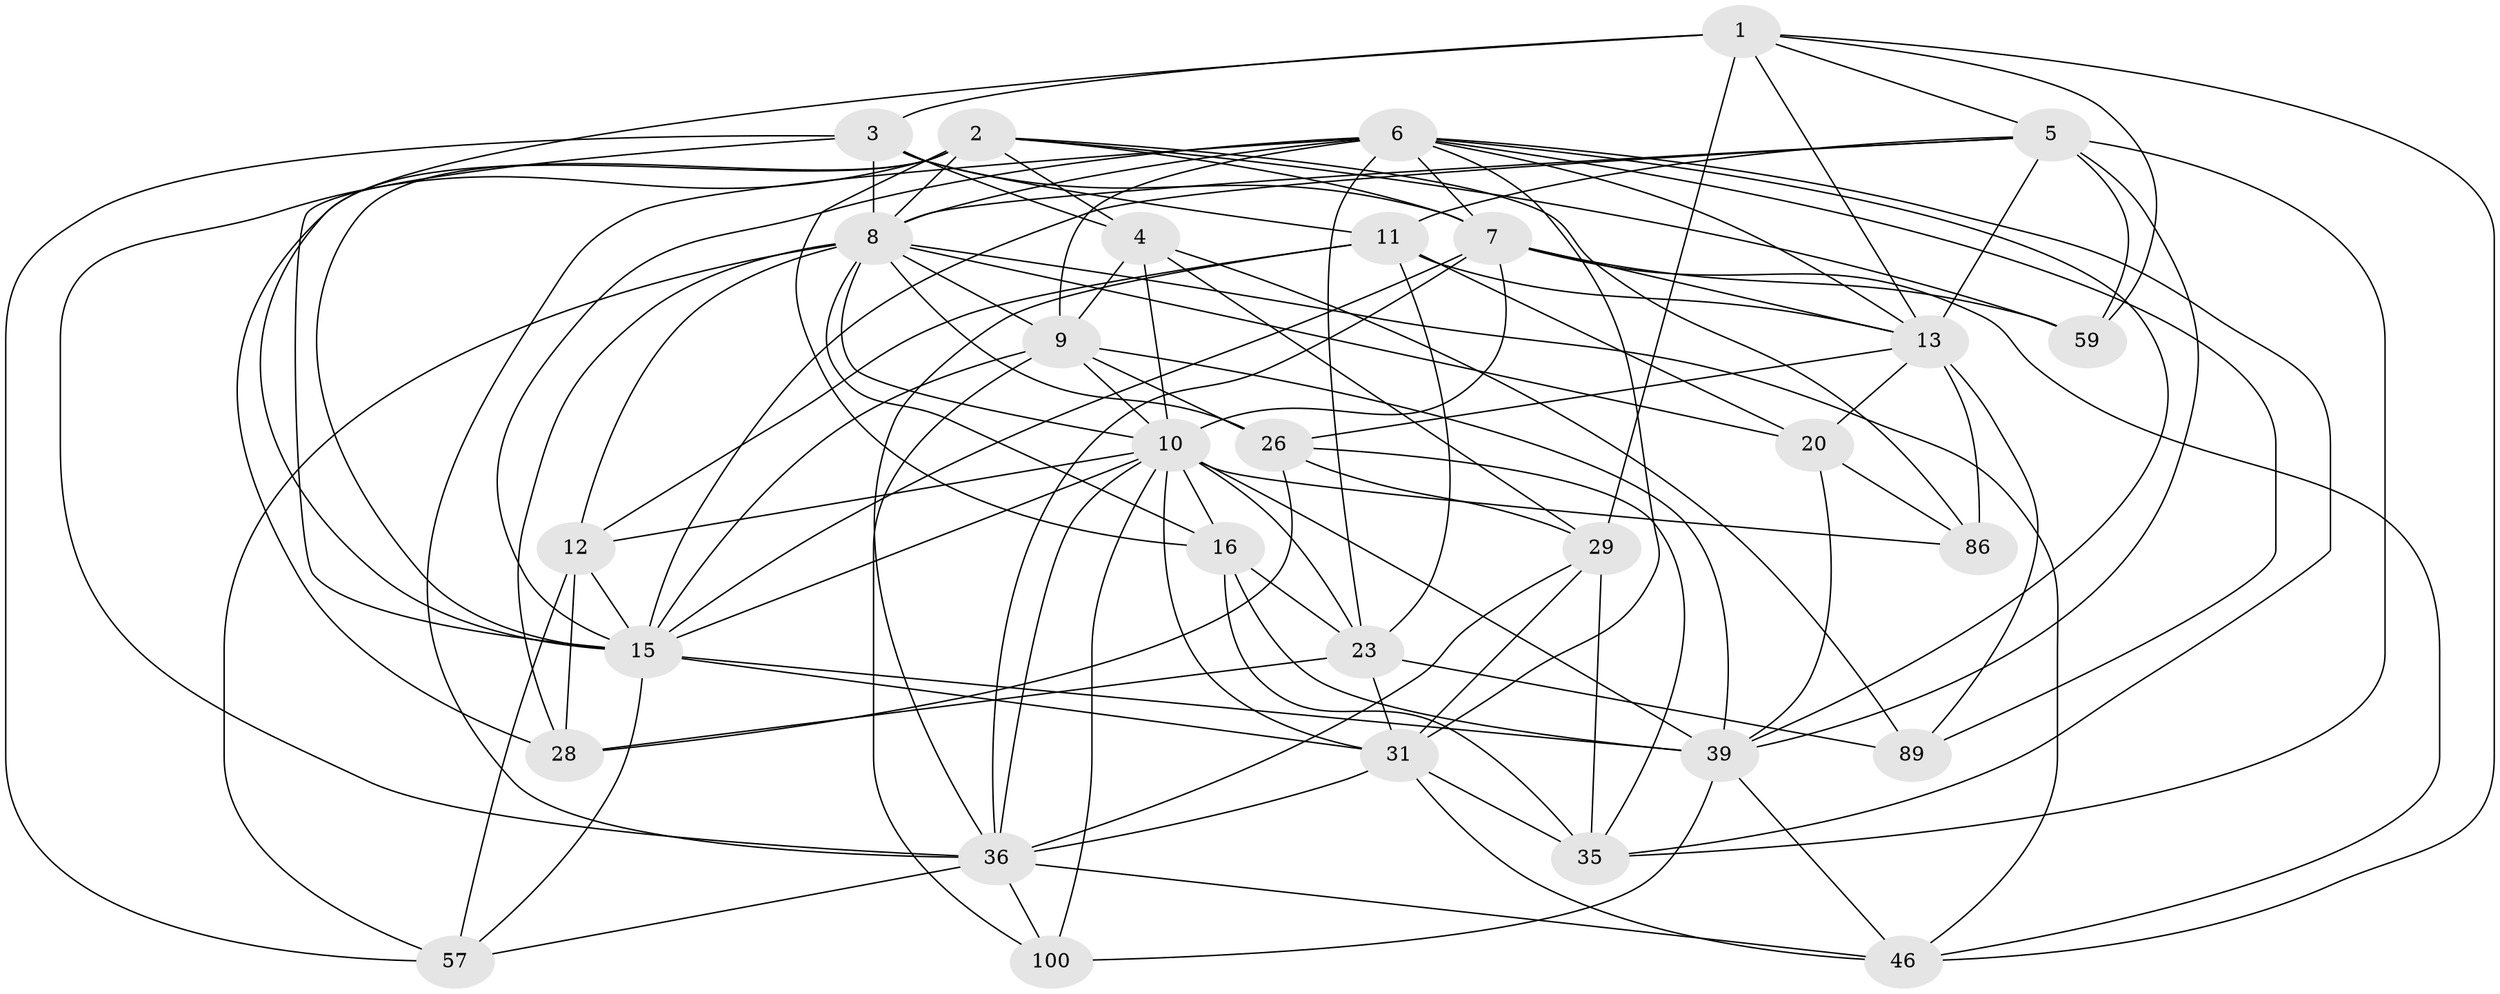 // original degree distribution, {4: 1.0}
// Generated by graph-tools (version 1.1) at 2025/20/03/04/25 18:20:50]
// undirected, 30 vertices, 110 edges
graph export_dot {
graph [start="1"]
  node [color=gray90,style=filled];
  1 [super="+85+34"];
  2 [super="+18"];
  3 [super="+21+64"];
  4 [super="+91"];
  5 [super="+22+71"];
  6 [super="+51+94+40+73"];
  7 [super="+45+68"];
  8 [super="+88+19+82"];
  9 [super="+27+30"];
  10 [super="+101+38+14"];
  11 [super="+95+17"];
  12 [super="+65"];
  13 [super="+70+55"];
  15 [super="+24+60+25"];
  16 [super="+33"];
  20 [super="+92"];
  23 [super="+63"];
  26 [super="+84"];
  28 [super="+52"];
  29 [super="+44"];
  31 [super="+47+42"];
  35 [super="+102"];
  36 [super="+53+50"];
  39 [super="+49"];
  46 [super="+61"];
  57 [super="+87"];
  59;
  86;
  89;
  100;
  1 -- 5;
  1 -- 59;
  1 -- 29 [weight=3];
  1 -- 46;
  1 -- 3;
  1 -- 13;
  1 -- 15 [weight=2];
  2 -- 7;
  2 -- 15;
  2 -- 16;
  2 -- 4;
  2 -- 86;
  2 -- 59;
  2 -- 28;
  2 -- 36 [weight=2];
  2 -- 8;
  3 -- 57;
  3 -- 11;
  3 -- 15;
  3 -- 4;
  3 -- 7;
  3 -- 8 [weight=2];
  4 -- 29;
  4 -- 89;
  4 -- 9;
  4 -- 10;
  5 -- 35;
  5 -- 59;
  5 -- 13;
  5 -- 39;
  5 -- 11;
  5 -- 15;
  5 -- 8;
  6 -- 8;
  6 -- 13 [weight=2];
  6 -- 7;
  6 -- 36;
  6 -- 9;
  6 -- 35;
  6 -- 89;
  6 -- 31;
  6 -- 39;
  6 -- 15 [weight=3];
  6 -- 23;
  7 -- 59;
  7 -- 46;
  7 -- 36;
  7 -- 13;
  7 -- 15;
  7 -- 10 [weight=2];
  8 -- 16;
  8 -- 12;
  8 -- 9 [weight=3];
  8 -- 46;
  8 -- 20;
  8 -- 57;
  8 -- 26;
  8 -- 28;
  8 -- 10;
  9 -- 100;
  9 -- 39;
  9 -- 15;
  9 -- 26;
  9 -- 10;
  10 -- 100;
  10 -- 23 [weight=2];
  10 -- 15 [weight=3];
  10 -- 86;
  10 -- 31;
  10 -- 36 [weight=2];
  10 -- 39;
  10 -- 12;
  10 -- 16;
  11 -- 20 [weight=2];
  11 -- 13;
  11 -- 36;
  11 -- 12;
  11 -- 23;
  12 -- 57;
  12 -- 28 [weight=2];
  12 -- 15 [weight=2];
  13 -- 26;
  13 -- 20;
  13 -- 86;
  13 -- 89;
  15 -- 57 [weight=2];
  15 -- 39 [weight=2];
  15 -- 31;
  16 -- 35;
  16 -- 39;
  16 -- 23;
  20 -- 86;
  20 -- 39;
  23 -- 89;
  23 -- 28;
  23 -- 31;
  26 -- 28;
  26 -- 35;
  26 -- 29;
  29 -- 35;
  29 -- 36;
  29 -- 31;
  31 -- 35;
  31 -- 46;
  31 -- 36;
  36 -- 46;
  36 -- 100;
  36 -- 57;
  39 -- 100;
  39 -- 46;
}
